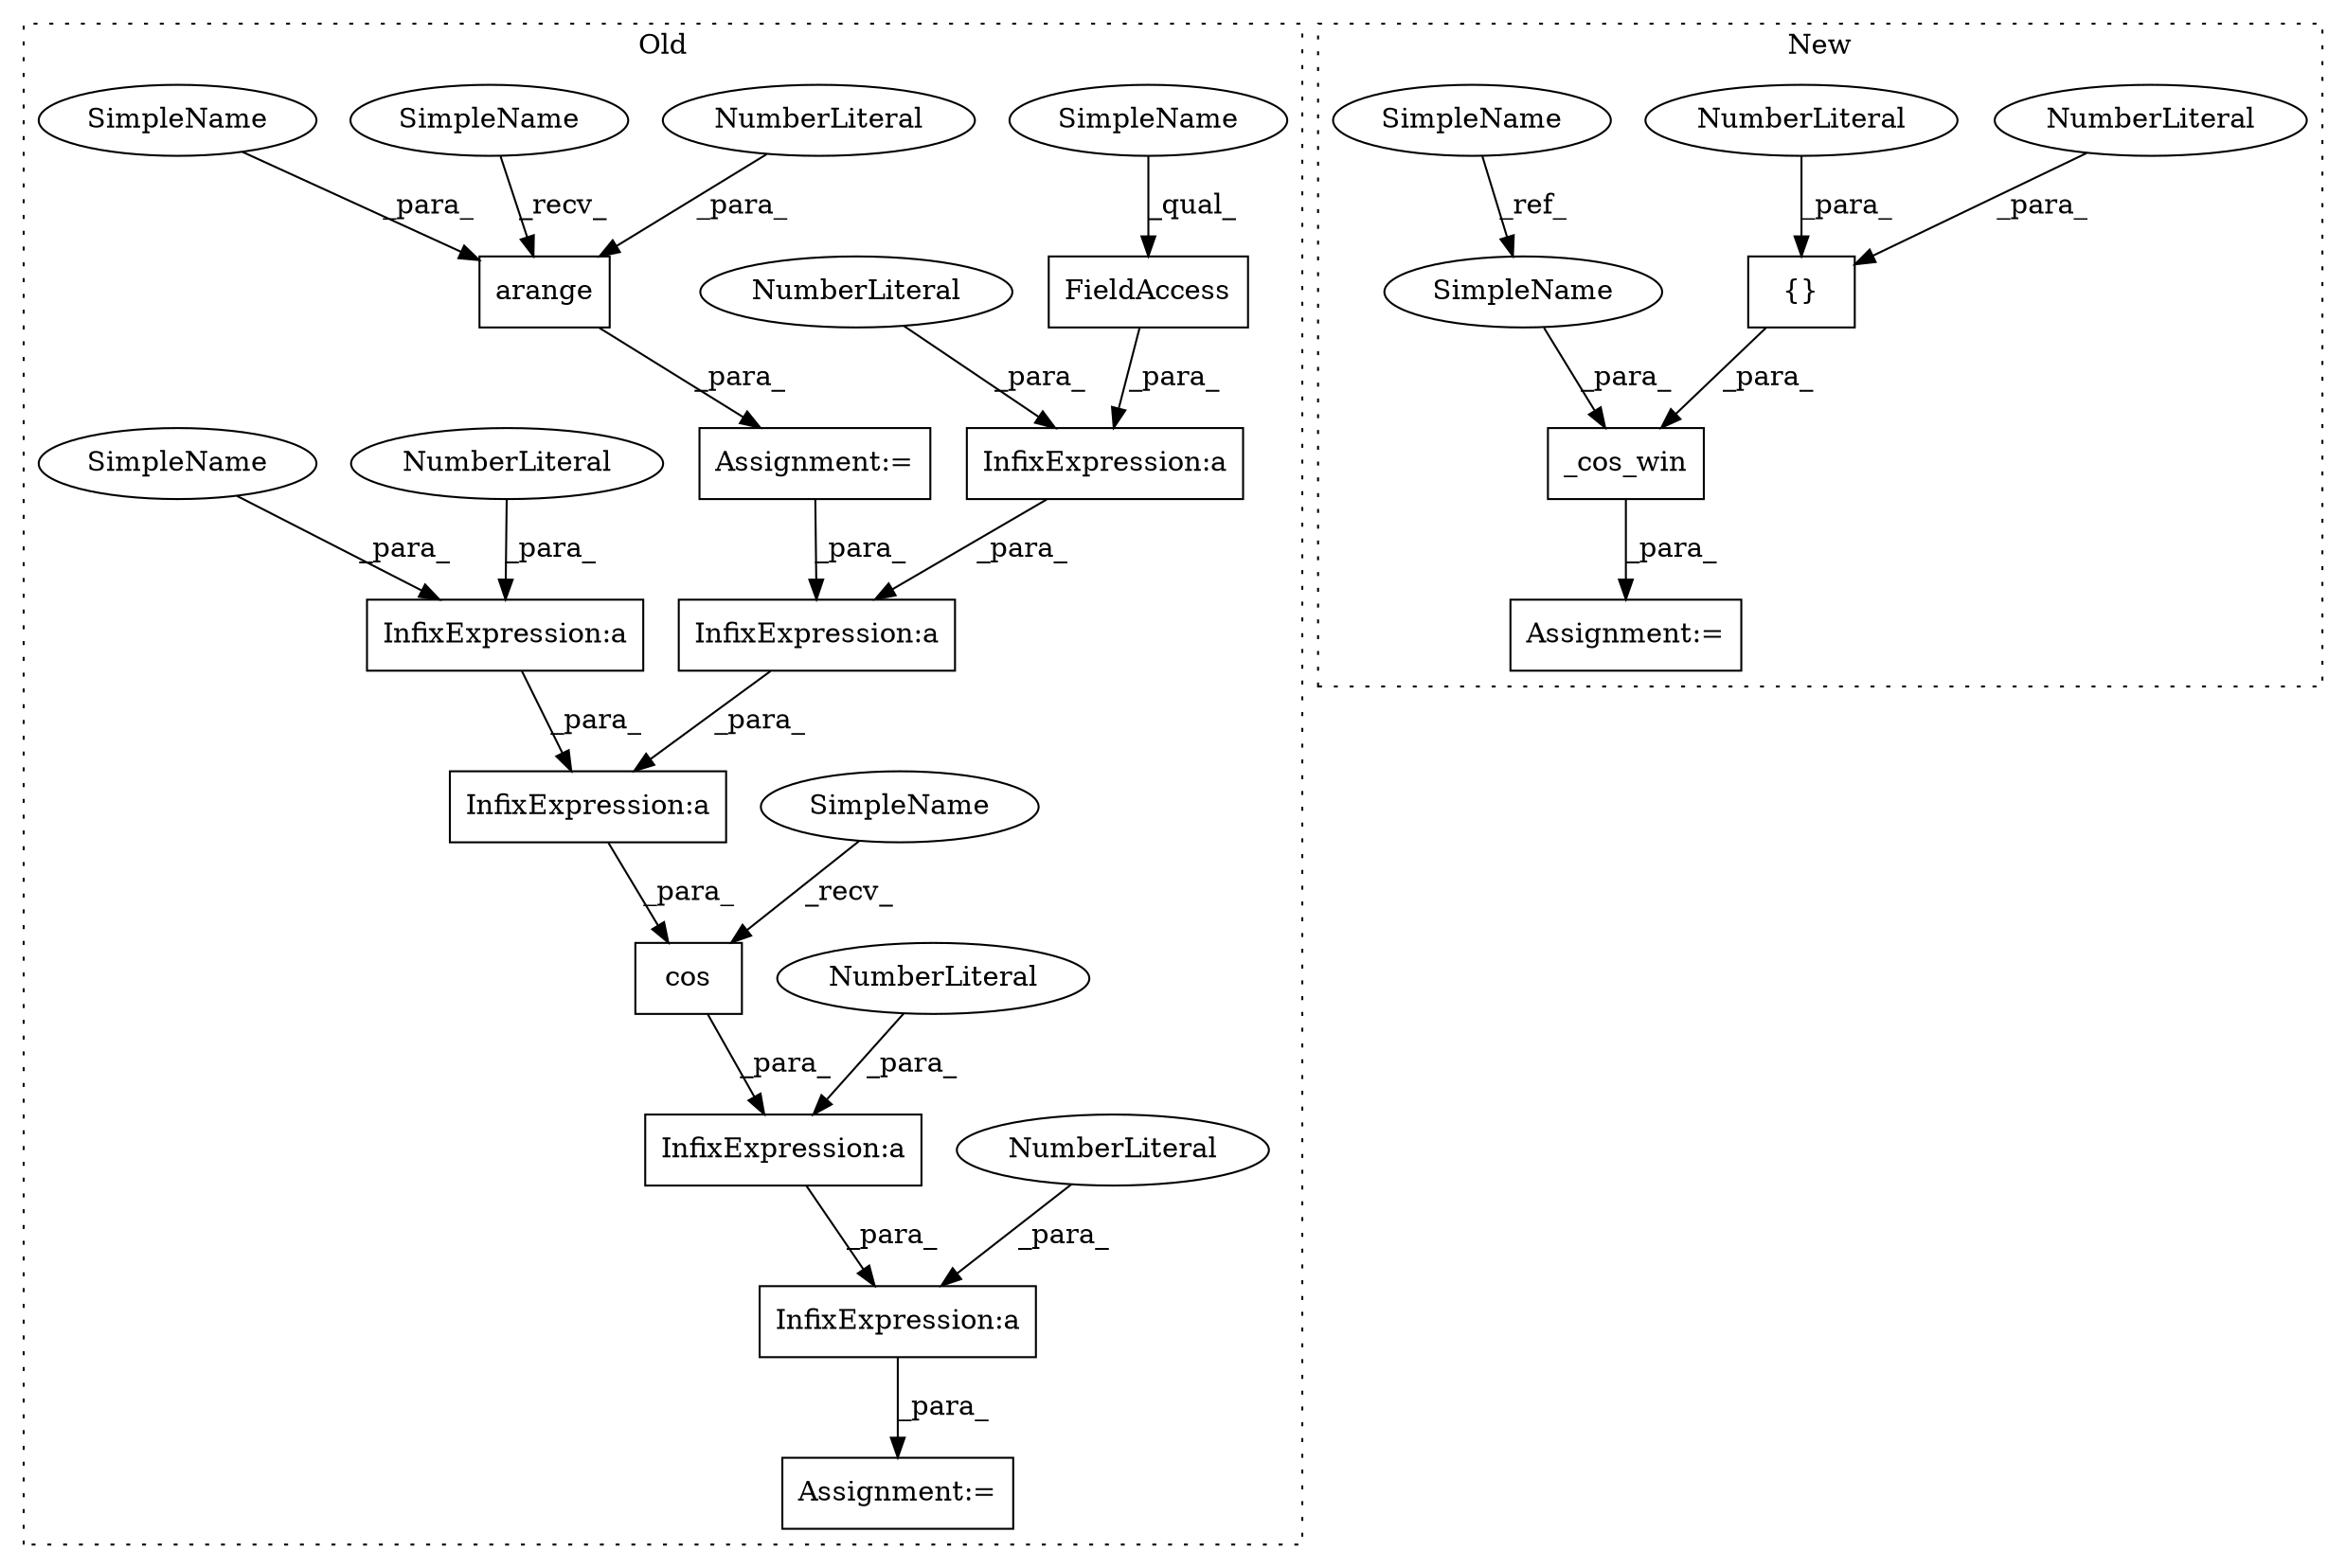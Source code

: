 digraph G {
subgraph cluster0 {
1 [label="cos" a="32" s="3276,3312" l="4,1" shape="box"];
4 [label="InfixExpression:a" a="27" s="3297" l="3" shape="box"];
5 [label="InfixExpression:a" a="27" s="3285" l="3" shape="box"];
6 [label="FieldAccess" a="22" s="3288" l="8" shape="box"];
7 [label="NumberLiteral" a="34" s="3282" l="3" shape="ellipse"];
9 [label="Assignment:=" a="7" s="3228" l="1" shape="box"];
10 [label="InfixExpression:a" a="27" s="3307" l="3" shape="box"];
11 [label="InfixExpression:a" a="27" s="3267" l="3" shape="box"];
12 [label="InfixExpression:a" a="27" s="3260" l="3" shape="box"];
13 [label="InfixExpression:a" a="27" s="3302" l="3" shape="box"];
15 [label="NumberLiteral" a="34" s="3310" l="1" shape="ellipse"];
16 [label="NumberLiteral" a="34" s="3256" l="4" shape="ellipse"];
17 [label="NumberLiteral" a="34" s="3264" l="3" shape="ellipse"];
18 [label="arange" a="32" s="3235,3245" l="7,1" shape="box"];
19 [label="NumberLiteral" a="34" s="3242" l="1" shape="ellipse"];
22 [label="Assignment:=" a="7" s="3253" l="1" shape="box"];
24 [label="SimpleName" a="42" s="3229" l="5" shape="ellipse"];
25 [label="SimpleName" a="42" s="3288" l="5" shape="ellipse"];
26 [label="SimpleName" a="42" s="3270" l="5" shape="ellipse"];
27 [label="SimpleName" a="42" s="3244" l="1" shape="ellipse"];
28 [label="SimpleName" a="42" s="3306" l="1" shape="ellipse"];
label = "Old";
style="dotted";
}
subgraph cluster1 {
2 [label="{}" a="4" s="3549,3563" l="1,1" shape="box"];
3 [label="NumberLiteral" a="34" s="3555" l="3" shape="ellipse"];
8 [label="NumberLiteral" a="34" s="3550" l="4" shape="ellipse"];
14 [label="_cos_win" a="32" s="3527,3564" l="9,1" shape="box"];
20 [label="SimpleName" a="42" s="3384" l="1" shape="ellipse"];
21 [label="Assignment:=" a="7" s="3526" l="1" shape="box"];
23 [label="SimpleName" a="42" s="3536" l="1" shape="ellipse"];
label = "New";
style="dotted";
}
1 -> 11 [label="_para_"];
2 -> 14 [label="_para_"];
3 -> 2 [label="_para_"];
4 -> 13 [label="_para_"];
5 -> 4 [label="_para_"];
6 -> 5 [label="_para_"];
7 -> 5 [label="_para_"];
8 -> 2 [label="_para_"];
9 -> 4 [label="_para_"];
10 -> 13 [label="_para_"];
11 -> 12 [label="_para_"];
12 -> 22 [label="_para_"];
13 -> 1 [label="_para_"];
14 -> 21 [label="_para_"];
15 -> 10 [label="_para_"];
16 -> 12 [label="_para_"];
17 -> 11 [label="_para_"];
18 -> 9 [label="_para_"];
19 -> 18 [label="_para_"];
20 -> 23 [label="_ref_"];
23 -> 14 [label="_para_"];
24 -> 18 [label="_recv_"];
25 -> 6 [label="_qual_"];
26 -> 1 [label="_recv_"];
27 -> 18 [label="_para_"];
28 -> 10 [label="_para_"];
}